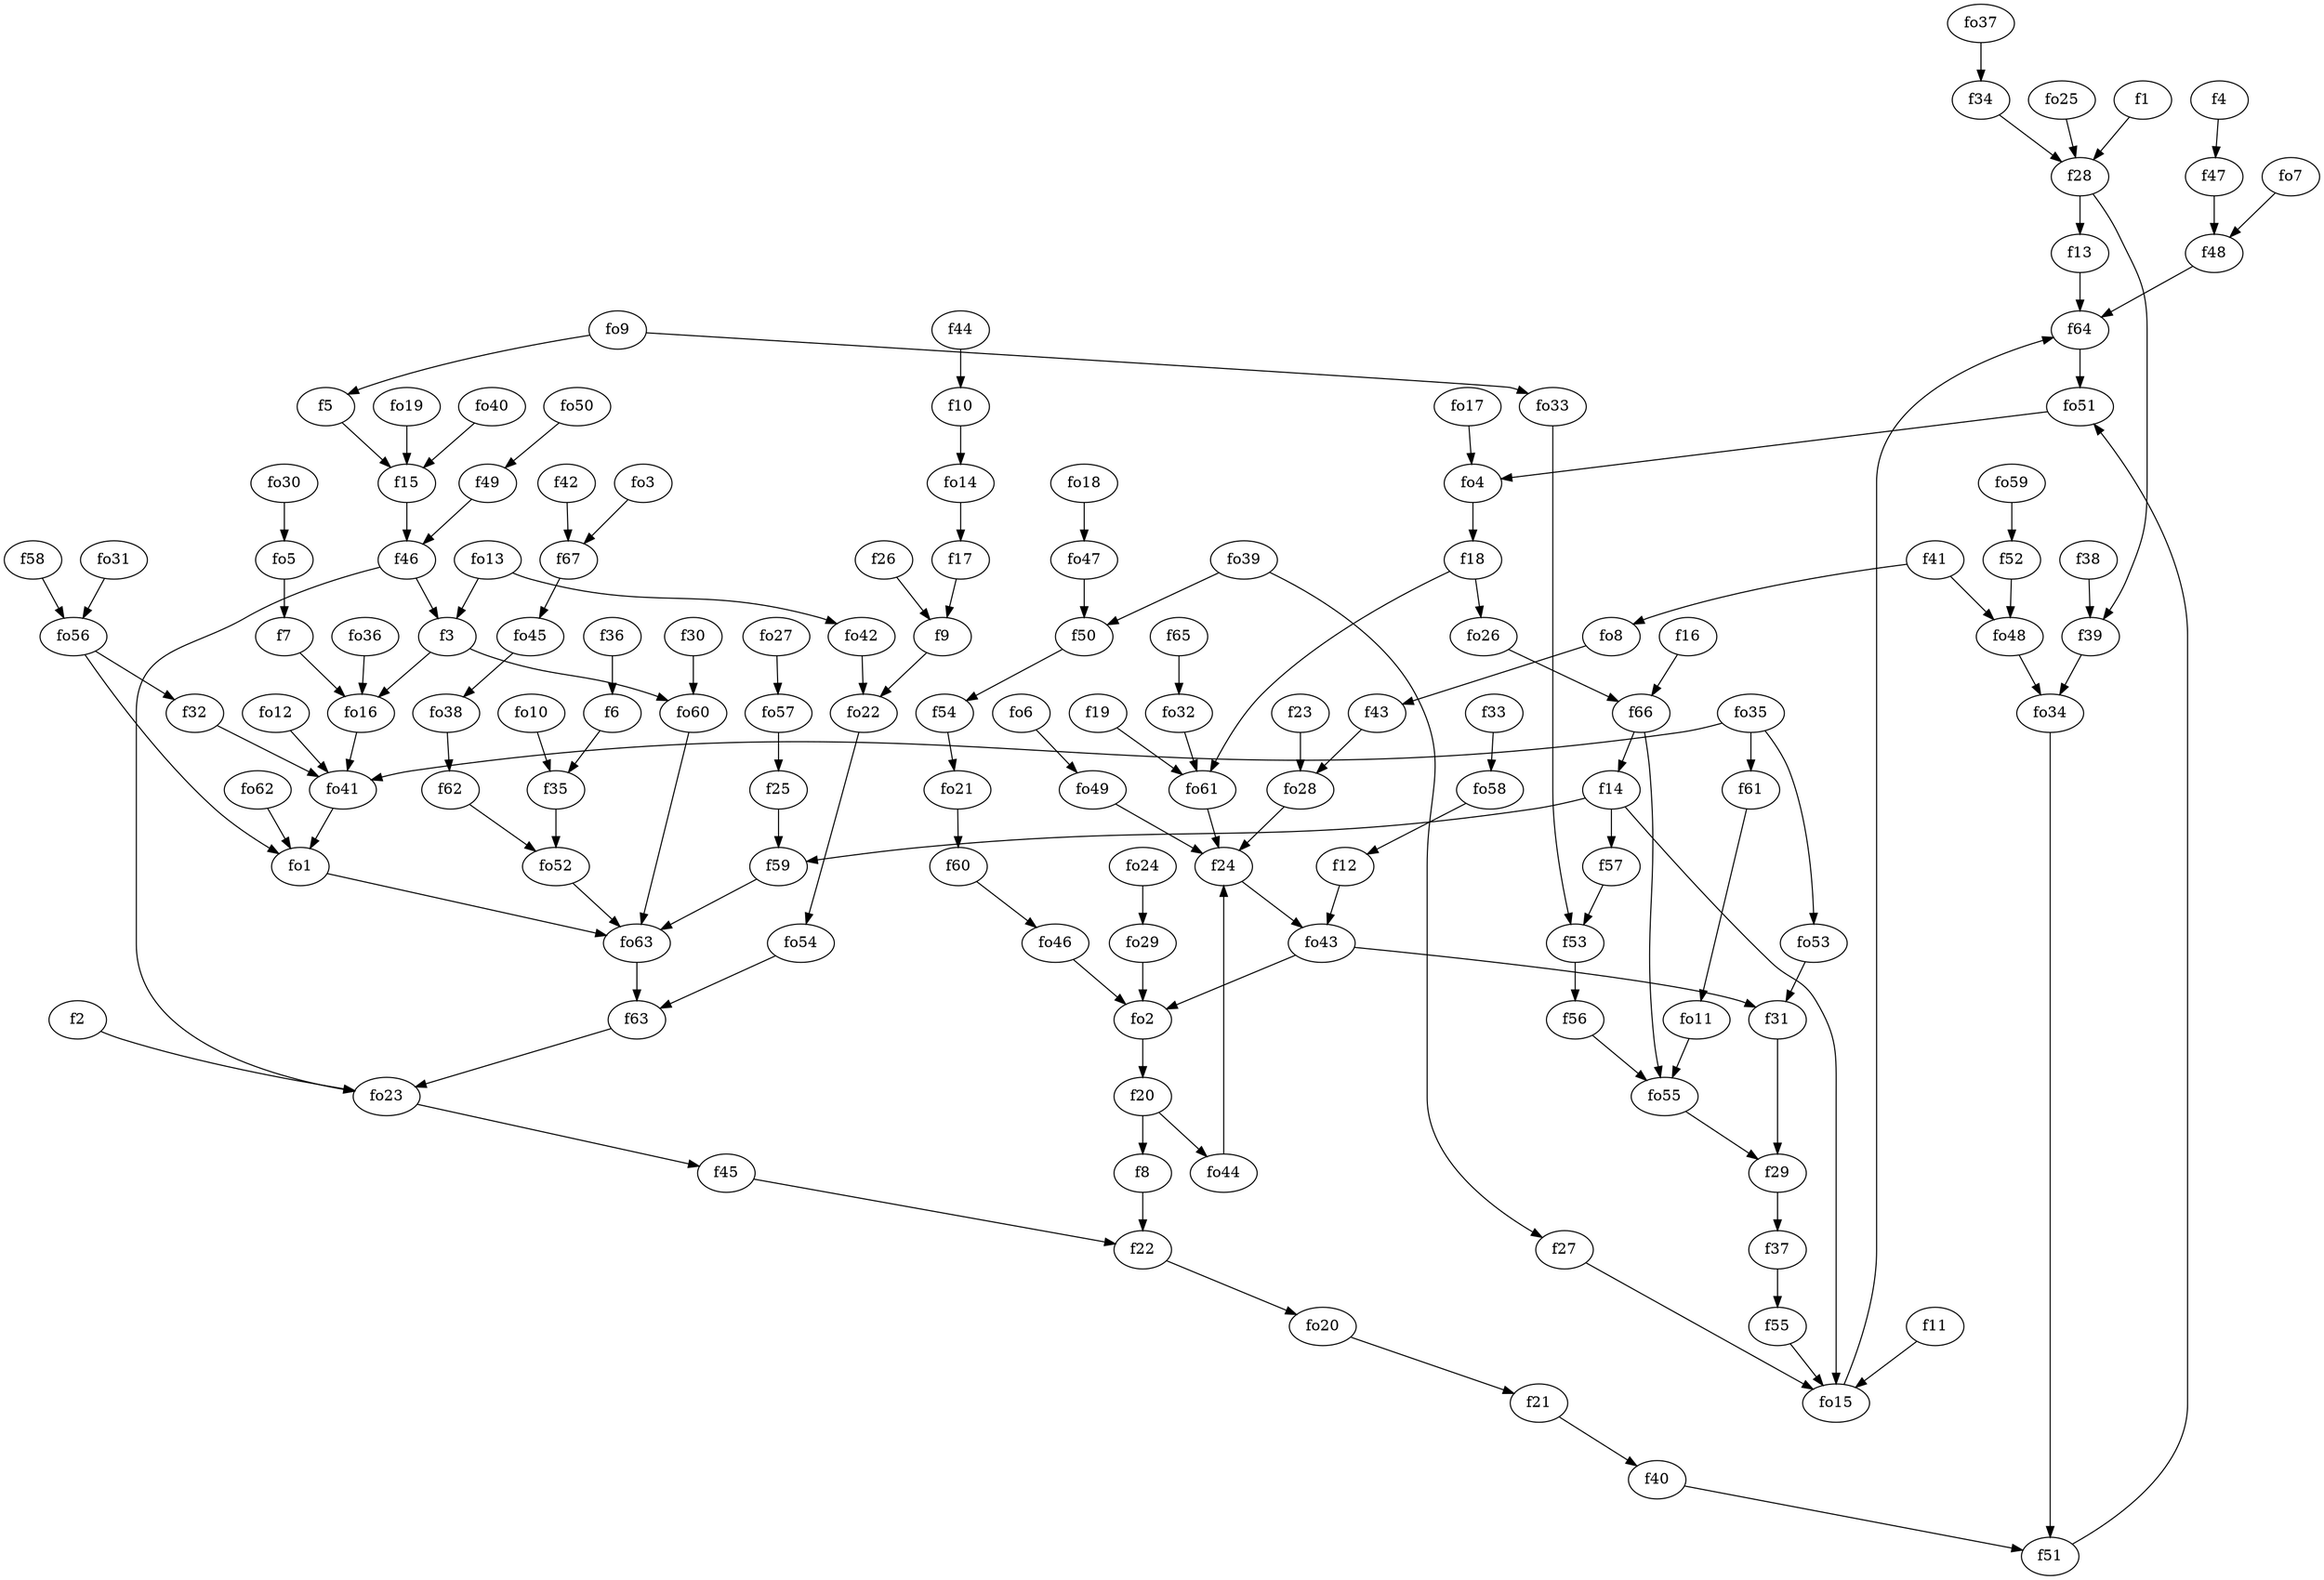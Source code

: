 strict digraph  {
f1;
f2;
f3;
f4;
f5;
f6;
f7;
f8;
f9;
f10;
f11;
f12;
f13;
f14;
f15;
f16;
f17;
f18;
f19;
f20;
f21;
f22;
f23;
f24;
f25;
f26;
f27;
f28;
f29;
f30;
f31;
f32;
f33;
f34;
f35;
f36;
f37;
f38;
f39;
f40;
f41;
f42;
f43;
f44;
f45;
f46;
f47;
f48;
f49;
f50;
f51;
f52;
f53;
f54;
f55;
f56;
f57;
f58;
f59;
f60;
f61;
f62;
f63;
f64;
f65;
f66;
f67;
fo1;
fo2;
fo3;
fo4;
fo5;
fo6;
fo7;
fo8;
fo9;
fo10;
fo11;
fo12;
fo13;
fo14;
fo15;
fo16;
fo17;
fo18;
fo19;
fo20;
fo21;
fo22;
fo23;
fo24;
fo25;
fo26;
fo27;
fo28;
fo29;
fo30;
fo31;
fo32;
fo33;
fo34;
fo35;
fo36;
fo37;
fo38;
fo39;
fo40;
fo41;
fo42;
fo43;
fo44;
fo45;
fo46;
fo47;
fo48;
fo49;
fo50;
fo51;
fo52;
fo53;
fo54;
fo55;
fo56;
fo57;
fo58;
fo59;
fo60;
fo61;
fo62;
fo63;
f1 -> f28  [weight=2];
f2 -> fo23  [weight=2];
f3 -> fo60  [weight=2];
f3 -> fo16  [weight=2];
f4 -> f47  [weight=2];
f5 -> f15  [weight=2];
f6 -> f35  [weight=2];
f7 -> fo16  [weight=2];
f8 -> f22  [weight=2];
f9 -> fo22  [weight=2];
f10 -> fo14  [weight=2];
f11 -> fo15  [weight=2];
f12 -> fo43  [weight=2];
f13 -> f64  [weight=2];
f14 -> f57  [weight=2];
f14 -> f59  [weight=2];
f14 -> fo15  [weight=2];
f15 -> f46  [weight=2];
f16 -> f66  [weight=2];
f17 -> f9  [weight=2];
f18 -> fo26  [weight=2];
f18 -> fo61  [weight=2];
f19 -> fo61  [weight=2];
f20 -> f8  [weight=2];
f20 -> fo44  [weight=2];
f21 -> f40  [weight=2];
f22 -> fo20  [weight=2];
f23 -> fo28  [weight=2];
f24 -> fo43  [weight=2];
f25 -> f59  [weight=2];
f26 -> f9  [weight=2];
f27 -> fo15  [weight=2];
f28 -> f39  [weight=2];
f28 -> f13  [weight=2];
f29 -> f37  [weight=2];
f30 -> fo60  [weight=2];
f31 -> f29  [weight=2];
f32 -> fo41  [weight=2];
f33 -> fo58  [weight=2];
f34 -> f28  [weight=2];
f35 -> fo52  [weight=2];
f36 -> f6  [weight=2];
f37 -> f55  [weight=2];
f38 -> f39  [weight=2];
f39 -> fo34  [weight=2];
f40 -> f51  [weight=2];
f41 -> fo8  [weight=2];
f41 -> fo48  [weight=2];
f42 -> f67  [weight=2];
f43 -> fo28  [weight=2];
f44 -> f10  [weight=2];
f45 -> f22  [weight=2];
f46 -> fo23  [weight=2];
f46 -> f3  [weight=2];
f47 -> f48  [weight=2];
f48 -> f64  [weight=2];
f49 -> f46  [weight=2];
f50 -> f54  [weight=2];
f51 -> fo51  [weight=2];
f52 -> fo48  [weight=2];
f53 -> f56  [weight=2];
f54 -> fo21  [weight=2];
f55 -> fo15  [weight=2];
f56 -> fo55  [weight=2];
f57 -> f53  [weight=2];
f58 -> fo56  [weight=2];
f59 -> fo63  [weight=2];
f60 -> fo46  [weight=2];
f61 -> fo11  [weight=2];
f62 -> fo52  [weight=2];
f63 -> fo23  [weight=2];
f64 -> fo51  [weight=2];
f65 -> fo32  [weight=2];
f66 -> f14  [weight=2];
f66 -> fo55  [weight=2];
f67 -> fo45  [weight=2];
fo1 -> fo63  [weight=2];
fo2 -> f20  [weight=2];
fo3 -> f67  [weight=2];
fo4 -> f18  [weight=2];
fo5 -> f7  [weight=2];
fo6 -> fo49  [weight=2];
fo7 -> f48  [weight=2];
fo8 -> f43  [weight=2];
fo9 -> fo33  [weight=2];
fo9 -> f5  [weight=2];
fo10 -> f35  [weight=2];
fo11 -> fo55  [weight=2];
fo12 -> fo41  [weight=2];
fo13 -> f3  [weight=2];
fo13 -> fo42  [weight=2];
fo14 -> f17  [weight=2];
fo15 -> f64  [weight=2];
fo16 -> fo41  [weight=2];
fo17 -> fo4  [weight=2];
fo18 -> fo47  [weight=2];
fo19 -> f15  [weight=2];
fo20 -> f21  [weight=2];
fo21 -> f60  [weight=2];
fo22 -> fo54  [weight=2];
fo23 -> f45  [weight=2];
fo24 -> fo29  [weight=2];
fo25 -> f28  [weight=2];
fo26 -> f66  [weight=2];
fo27 -> fo57  [weight=2];
fo28 -> f24  [weight=2];
fo29 -> fo2  [weight=2];
fo30 -> fo5  [weight=2];
fo31 -> fo56  [weight=2];
fo32 -> fo61  [weight=2];
fo33 -> f53  [weight=2];
fo34 -> f51  [weight=2];
fo35 -> fo53  [weight=2];
fo35 -> fo41  [weight=2];
fo35 -> f61  [weight=2];
fo36 -> fo16  [weight=2];
fo37 -> f34  [weight=2];
fo38 -> f62  [weight=2];
fo39 -> f50  [weight=2];
fo39 -> f27  [weight=2];
fo40 -> f15  [weight=2];
fo41 -> fo1  [weight=2];
fo42 -> fo22  [weight=2];
fo43 -> fo2  [weight=2];
fo43 -> f31  [weight=2];
fo44 -> f24  [weight=2];
fo45 -> fo38  [weight=2];
fo46 -> fo2  [weight=2];
fo47 -> f50  [weight=2];
fo48 -> fo34  [weight=2];
fo49 -> f24  [weight=2];
fo50 -> f49  [weight=2];
fo51 -> fo4  [weight=2];
fo52 -> fo63  [weight=2];
fo53 -> f31  [weight=2];
fo54 -> f63  [weight=2];
fo55 -> f29  [weight=2];
fo56 -> fo1  [weight=2];
fo56 -> f32  [weight=2];
fo57 -> f25  [weight=2];
fo58 -> f12  [weight=2];
fo59 -> f52  [weight=2];
fo60 -> fo63  [weight=2];
fo61 -> f24  [weight=2];
fo62 -> fo1  [weight=2];
fo63 -> f63  [weight=2];
}
